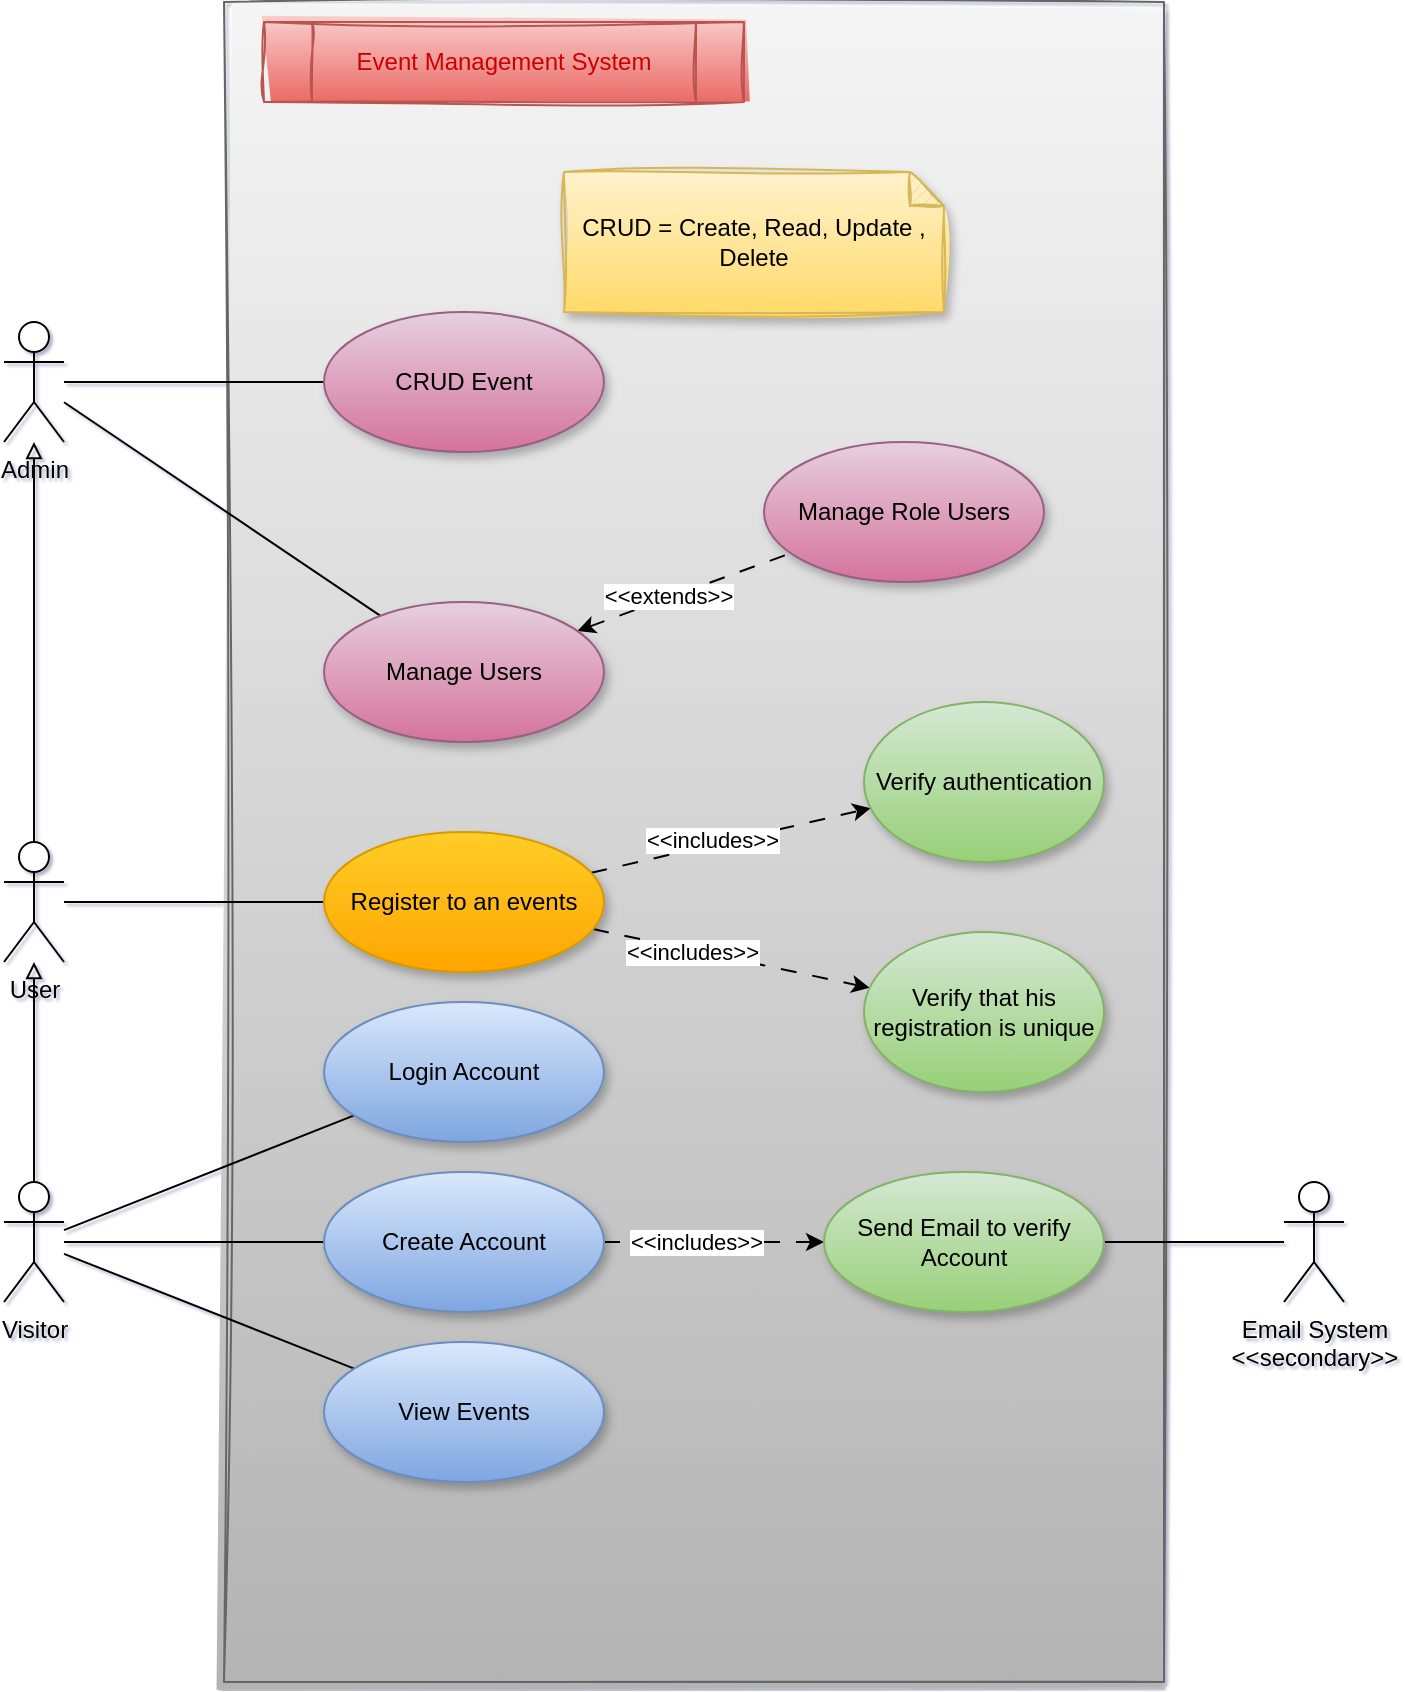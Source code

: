 <mxfile version="28.2.5">
  <diagram name="Page-1" id="OtsYbrEDlm5dJwU__Ucc">
    <mxGraphModel dx="1426" dy="751" grid="1" gridSize="10" guides="1" tooltips="1" connect="1" arrows="1" fold="1" page="1" pageScale="1" pageWidth="827" pageHeight="1169" math="0" shadow="1">
      <root>
        <mxCell id="0" />
        <mxCell id="1" parent="0" />
        <mxCell id="xJYlxaXcVIHrAF7KB5w9-1" value="" style="rounded=0;whiteSpace=wrap;html=1;fillColor=#f5f5f5;gradientColor=#b3b3b3;strokeColor=#666666;sketch=1;curveFitting=1;jiggle=2;" parent="1" vertex="1">
          <mxGeometry x="200" y="40" width="470" height="840" as="geometry" />
        </mxCell>
        <mxCell id="xJYlxaXcVIHrAF7KB5w9-2" value="&lt;font style=&quot;color: rgb(204, 0, 0);&quot;&gt;Event Management System&lt;/font&gt;" style="shape=process;whiteSpace=wrap;html=1;backgroundOutline=1;fillColor=#f8cecc;strokeColor=#b85450;gradientColor=#ea6b66;sketch=1;curveFitting=1;jiggle=2;shadow=0;" parent="1" vertex="1">
          <mxGeometry x="220" y="50" width="240" height="40" as="geometry" />
        </mxCell>
        <mxCell id="xJYlxaXcVIHrAF7KB5w9-3" value="Admin" style="shape=umlActor;verticalLabelPosition=bottom;verticalAlign=top;html=1;outlineConnect=0;" parent="1" vertex="1">
          <mxGeometry x="90" y="200" width="30" height="60" as="geometry" />
        </mxCell>
        <mxCell id="xJYlxaXcVIHrAF7KB5w9-6" style="edgeStyle=orthogonalEdgeStyle;rounded=0;orthogonalLoop=1;jettySize=auto;html=1;endArrow=block;endFill=0;" parent="1" source="xJYlxaXcVIHrAF7KB5w9-4" target="xJYlxaXcVIHrAF7KB5w9-3" edge="1">
          <mxGeometry relative="1" as="geometry" />
        </mxCell>
        <mxCell id="xJYlxaXcVIHrAF7KB5w9-12" style="rounded=0;orthogonalLoop=1;jettySize=auto;html=1;endArrow=none;endFill=0;" parent="1" source="xJYlxaXcVIHrAF7KB5w9-15" target="xJYlxaXcVIHrAF7KB5w9-11" edge="1">
          <mxGeometry relative="1" as="geometry" />
        </mxCell>
        <mxCell id="xJYlxaXcVIHrAF7KB5w9-13" style="rounded=0;orthogonalLoop=1;jettySize=auto;html=1;endArrow=none;endFill=0;" parent="1" source="xJYlxaXcVIHrAF7KB5w9-15" target="xJYlxaXcVIHrAF7KB5w9-10" edge="1">
          <mxGeometry relative="1" as="geometry" />
        </mxCell>
        <mxCell id="xJYlxaXcVIHrAF7KB5w9-4" value="User" style="shape=umlActor;verticalLabelPosition=bottom;verticalAlign=top;html=1;outlineConnect=0;" parent="1" vertex="1">
          <mxGeometry x="90" y="460" width="30" height="60" as="geometry" />
        </mxCell>
        <mxCell id="xJYlxaXcVIHrAF7KB5w9-18" style="rounded=0;orthogonalLoop=1;jettySize=auto;html=1;endArrow=none;endFill=0;" parent="1" source="xJYlxaXcVIHrAF7KB5w9-7" target="xJYlxaXcVIHrAF7KB5w9-3" edge="1">
          <mxGeometry relative="1" as="geometry" />
        </mxCell>
        <mxCell id="xJYlxaXcVIHrAF7KB5w9-7" value="CRUD Event" style="ellipse;whiteSpace=wrap;html=1;fillColor=#e6d0de;gradientColor=#d5739d;strokeColor=#996185;shadow=1;" parent="1" vertex="1">
          <mxGeometry x="250" y="195" width="140" height="70" as="geometry" />
        </mxCell>
        <mxCell id="xJYlxaXcVIHrAF7KB5w9-27" style="rounded=0;orthogonalLoop=1;jettySize=auto;html=1;endArrow=none;endFill=0;" parent="1" source="xJYlxaXcVIHrAF7KB5w9-8" target="xJYlxaXcVIHrAF7KB5w9-3" edge="1">
          <mxGeometry relative="1" as="geometry" />
        </mxCell>
        <mxCell id="8LMZt_Ht6lXoXmGTh1QU-1" style="rounded=0;orthogonalLoop=1;jettySize=auto;html=1;endArrow=none;endFill=0;dashed=1;dashPattern=8 8;startArrow=classic;startFill=1;" edge="1" parent="1" source="xJYlxaXcVIHrAF7KB5w9-8" target="xJYlxaXcVIHrAF7KB5w9-28">
          <mxGeometry relative="1" as="geometry" />
        </mxCell>
        <mxCell id="8LMZt_Ht6lXoXmGTh1QU-2" value="&amp;lt;&amp;lt;extends&amp;gt;&amp;gt;" style="edgeLabel;html=1;align=center;verticalAlign=middle;resizable=0;points=[];" vertex="1" connectable="0" parent="8LMZt_Ht6lXoXmGTh1QU-1">
          <mxGeometry x="-0.145" y="1" relative="1" as="geometry">
            <mxPoint as="offset" />
          </mxGeometry>
        </mxCell>
        <mxCell id="xJYlxaXcVIHrAF7KB5w9-8" value="Manage Users" style="ellipse;whiteSpace=wrap;html=1;fillColor=#e6d0de;gradientColor=#d5739d;strokeColor=#996185;shadow=1;" parent="1" vertex="1">
          <mxGeometry x="250" y="340" width="140" height="70" as="geometry" />
        </mxCell>
        <mxCell id="xJYlxaXcVIHrAF7KB5w9-20" style="rounded=0;orthogonalLoop=1;jettySize=auto;html=1;endArrow=none;endFill=0;" parent="1" source="xJYlxaXcVIHrAF7KB5w9-9" target="xJYlxaXcVIHrAF7KB5w9-4" edge="1">
          <mxGeometry relative="1" as="geometry" />
        </mxCell>
        <mxCell id="xJYlxaXcVIHrAF7KB5w9-22" style="rounded=0;orthogonalLoop=1;jettySize=auto;html=1;endArrow=classic;endFill=1;dashed=1;dashPattern=8 8;" parent="1" source="xJYlxaXcVIHrAF7KB5w9-9" target="xJYlxaXcVIHrAF7KB5w9-21" edge="1">
          <mxGeometry relative="1" as="geometry" />
        </mxCell>
        <mxCell id="xJYlxaXcVIHrAF7KB5w9-23" value="&amp;lt;&amp;lt;includes&amp;gt;&amp;gt;" style="edgeLabel;html=1;align=center;verticalAlign=middle;resizable=0;points=[];" parent="xJYlxaXcVIHrAF7KB5w9-22" vertex="1" connectable="0">
          <mxGeometry x="-0.129" y="2" relative="1" as="geometry">
            <mxPoint y="-1" as="offset" />
          </mxGeometry>
        </mxCell>
        <mxCell id="xJYlxaXcVIHrAF7KB5w9-25" style="rounded=0;orthogonalLoop=1;jettySize=auto;html=1;dashed=1;dashPattern=8 8;" parent="1" source="xJYlxaXcVIHrAF7KB5w9-9" target="xJYlxaXcVIHrAF7KB5w9-24" edge="1">
          <mxGeometry relative="1" as="geometry" />
        </mxCell>
        <mxCell id="xJYlxaXcVIHrAF7KB5w9-26" value="&amp;lt;&amp;lt;includes&amp;gt;&amp;gt;" style="edgeLabel;html=1;align=center;verticalAlign=middle;resizable=0;points=[];" parent="xJYlxaXcVIHrAF7KB5w9-25" vertex="1" connectable="0">
          <mxGeometry x="-0.282" y="-1" relative="1" as="geometry">
            <mxPoint as="offset" />
          </mxGeometry>
        </mxCell>
        <mxCell id="xJYlxaXcVIHrAF7KB5w9-9" value="Register to an events" style="ellipse;whiteSpace=wrap;html=1;fillColor=#ffcd28;gradientColor=#ffa500;strokeColor=#d79b00;shadow=1;" parent="1" vertex="1">
          <mxGeometry x="250" y="455" width="140" height="70" as="geometry" />
        </mxCell>
        <mxCell id="xJYlxaXcVIHrAF7KB5w9-10" value="Login Account" style="ellipse;whiteSpace=wrap;html=1;fillColor=#dae8fc;gradientColor=#7ea6e0;strokeColor=#6c8ebf;shadow=1;" parent="1" vertex="1">
          <mxGeometry x="250" y="540" width="140" height="70" as="geometry" />
        </mxCell>
        <mxCell id="xJYlxaXcVIHrAF7KB5w9-31" style="rounded=0;orthogonalLoop=1;jettySize=auto;html=1;dashed=1;dashPattern=8 8;" parent="1" source="xJYlxaXcVIHrAF7KB5w9-11" target="xJYlxaXcVIHrAF7KB5w9-30" edge="1">
          <mxGeometry relative="1" as="geometry" />
        </mxCell>
        <mxCell id="xJYlxaXcVIHrAF7KB5w9-32" value="&amp;lt;&amp;lt;includes&amp;gt;&amp;gt;" style="edgeLabel;html=1;align=center;verticalAlign=middle;resizable=0;points=[];" parent="xJYlxaXcVIHrAF7KB5w9-31" vertex="1" connectable="0">
          <mxGeometry x="-0.164" relative="1" as="geometry">
            <mxPoint as="offset" />
          </mxGeometry>
        </mxCell>
        <mxCell id="xJYlxaXcVIHrAF7KB5w9-11" value="Create Account" style="ellipse;whiteSpace=wrap;html=1;fillColor=#dae8fc;gradientColor=#7ea6e0;strokeColor=#6c8ebf;shadow=1;" parent="1" vertex="1">
          <mxGeometry x="250" y="625" width="140" height="70" as="geometry" />
        </mxCell>
        <mxCell id="xJYlxaXcVIHrAF7KB5w9-17" style="rounded=0;orthogonalLoop=1;jettySize=auto;html=1;endArrow=none;endFill=0;" parent="1" source="xJYlxaXcVIHrAF7KB5w9-14" target="xJYlxaXcVIHrAF7KB5w9-15" edge="1">
          <mxGeometry relative="1" as="geometry" />
        </mxCell>
        <mxCell id="xJYlxaXcVIHrAF7KB5w9-14" value="View Events" style="ellipse;whiteSpace=wrap;html=1;fillColor=#dae8fc;gradientColor=#7ea6e0;strokeColor=#6c8ebf;shadow=1;" parent="1" vertex="1">
          <mxGeometry x="250" y="710" width="140" height="70" as="geometry" />
        </mxCell>
        <mxCell id="xJYlxaXcVIHrAF7KB5w9-16" style="edgeStyle=orthogonalEdgeStyle;rounded=0;orthogonalLoop=1;jettySize=auto;html=1;endArrow=block;endFill=0;" parent="1" source="xJYlxaXcVIHrAF7KB5w9-15" target="xJYlxaXcVIHrAF7KB5w9-4" edge="1">
          <mxGeometry relative="1" as="geometry" />
        </mxCell>
        <mxCell id="xJYlxaXcVIHrAF7KB5w9-15" value="Visitor" style="shape=umlActor;verticalLabelPosition=bottom;verticalAlign=top;html=1;outlineConnect=0;" parent="1" vertex="1">
          <mxGeometry x="90" y="630" width="30" height="60" as="geometry" />
        </mxCell>
        <mxCell id="xJYlxaXcVIHrAF7KB5w9-19" value="CRUD = Create, Read, Update , Delete" style="shape=note;whiteSpace=wrap;html=1;backgroundOutline=1;darkOpacity=0.05;fillColor=#fff2cc;gradientColor=#ffd966;strokeColor=#d6b656;size=17;sketch=1;curveFitting=1;jiggle=2;shadow=1;" parent="1" vertex="1">
          <mxGeometry x="370" y="125" width="190" height="70" as="geometry" />
        </mxCell>
        <mxCell id="xJYlxaXcVIHrAF7KB5w9-21" value="Verify authentication" style="ellipse;whiteSpace=wrap;html=1;fillColor=#d5e8d4;gradientColor=#97d077;strokeColor=#82b366;shadow=1;" parent="1" vertex="1">
          <mxGeometry x="520" y="390" width="120" height="80" as="geometry" />
        </mxCell>
        <mxCell id="xJYlxaXcVIHrAF7KB5w9-24" value="Verify that his registration is unique" style="ellipse;whiteSpace=wrap;html=1;fillColor=#d5e8d4;gradientColor=#97d077;strokeColor=#82b366;shadow=1;" parent="1" vertex="1">
          <mxGeometry x="520" y="505" width="120" height="80" as="geometry" />
        </mxCell>
        <mxCell id="xJYlxaXcVIHrAF7KB5w9-28" value="Manage Role Users" style="ellipse;whiteSpace=wrap;html=1;fillColor=#e6d0de;gradientColor=#d5739d;strokeColor=#996185;shadow=1;" parent="1" vertex="1">
          <mxGeometry x="470" y="260" width="140" height="70" as="geometry" />
        </mxCell>
        <mxCell id="xJYlxaXcVIHrAF7KB5w9-34" style="rounded=0;orthogonalLoop=1;jettySize=auto;html=1;endArrow=none;endFill=0;" parent="1" source="xJYlxaXcVIHrAF7KB5w9-30" target="xJYlxaXcVIHrAF7KB5w9-33" edge="1">
          <mxGeometry relative="1" as="geometry" />
        </mxCell>
        <mxCell id="xJYlxaXcVIHrAF7KB5w9-30" value="Send Email to verify Account" style="ellipse;whiteSpace=wrap;html=1;fillColor=#d5e8d4;gradientColor=#97d077;strokeColor=#82b366;shadow=1;" parent="1" vertex="1">
          <mxGeometry x="500" y="625" width="140" height="70" as="geometry" />
        </mxCell>
        <mxCell id="xJYlxaXcVIHrAF7KB5w9-33" value="Email System&lt;div&gt;&amp;lt;&amp;lt;secondary&amp;gt;&amp;gt;&lt;/div&gt;" style="shape=umlActor;verticalLabelPosition=bottom;verticalAlign=top;html=1;" parent="1" vertex="1">
          <mxGeometry x="730" y="630" width="30" height="60" as="geometry" />
        </mxCell>
      </root>
    </mxGraphModel>
  </diagram>
</mxfile>
